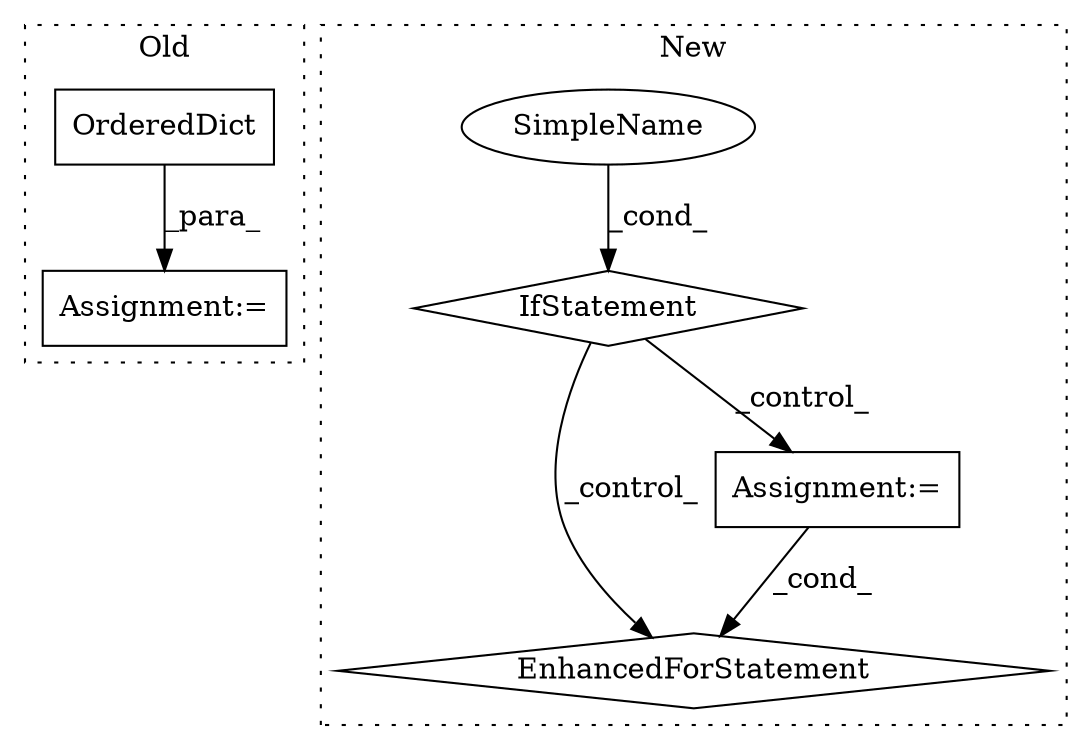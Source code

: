 digraph G {
subgraph cluster0 {
1 [label="OrderedDict" a="32" s="13684,13726" l="12,1" shape="box"];
4 [label="Assignment:=" a="7" s="13683" l="1" shape="box"];
label = "Old";
style="dotted";
}
subgraph cluster1 {
2 [label="EnhancedForStatement" a="70" s="13816,13915" l="75,2" shape="diamond"];
3 [label="Assignment:=" a="7" s="13816,13915" l="75,2" shape="box"];
5 [label="SimpleName" a="42" s="" l="" shape="ellipse"];
6 [label="IfStatement" a="25" s="13740,13777" l="10,2" shape="diamond"];
label = "New";
style="dotted";
}
1 -> 4 [label="_para_"];
3 -> 2 [label="_cond_"];
5 -> 6 [label="_cond_"];
6 -> 2 [label="_control_"];
6 -> 3 [label="_control_"];
}